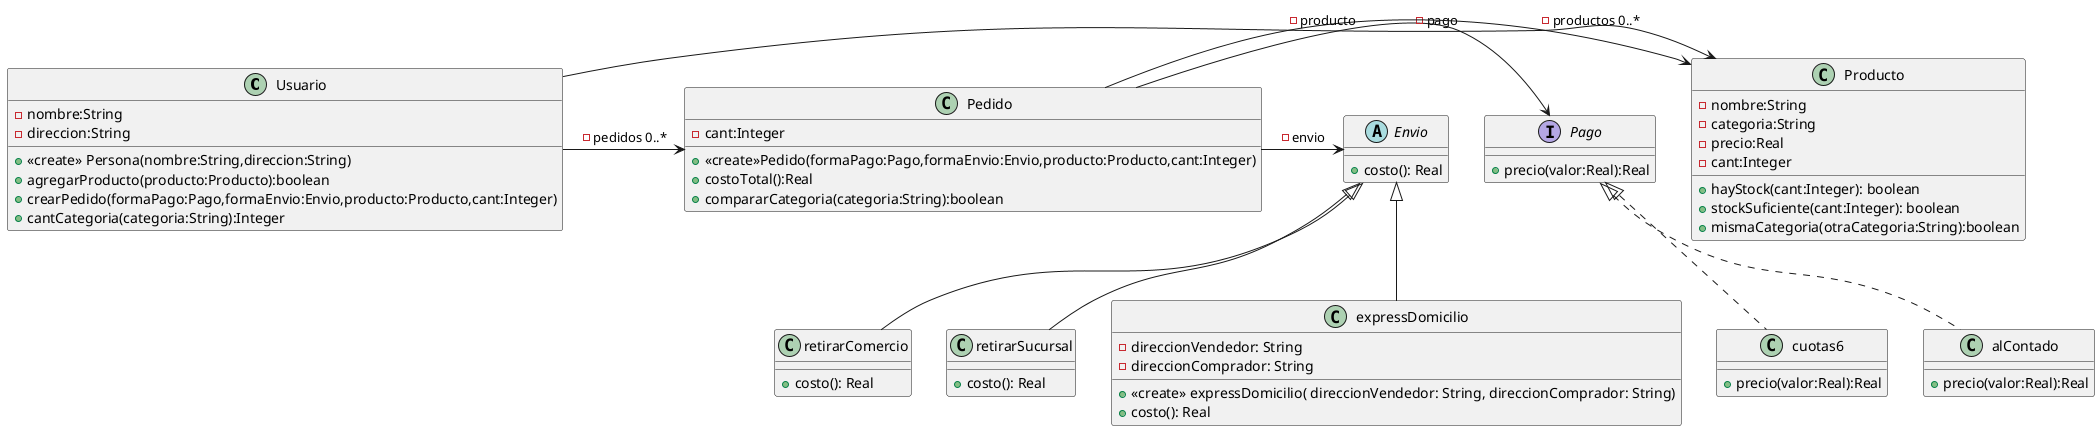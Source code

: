 
@startuml
class Usuario{
-nombre:String
-direccion:String
+<<create>> Persona(nombre:String,direccion:String)
+agregarProducto(producto:Producto):boolean
+crearPedido(formaPago:Pago,formaEnvio:Envio,producto:Producto,cant:Integer)
+cantCategoria(categoria:String):Integer
}
Usuario -> Pedido : -pedidos 0..*
Usuario -> Producto : -productos 0..*

abstract Envio{
+costo(): Real
}

interface Pago{
+precio(valor:Real):Real
}

class Pedido {
-cant:Integer
+<<create>>Pedido(formaPago:Pago,formaEnvio:Envio,producto:Producto,cant:Integer)
+costoTotal():Real
+compararCategoria(categoria:String):boolean
}
Pedido -> Pago : -pago
Pedido -> Envio : -envio
Pedido -> Producto : -producto

class Producto {
- nombre:String
- categoria:String
- precio:Real
- cant:Integer
+ hayStock(cant:Integer): boolean
+ stockSuficiente(cant:Integer): boolean
+ mismaCategoria(otraCategoria:String):boolean
}
class alContado implements Pago{
+precio(valor:Real):Real
}
class cuotas6 implements Pago{
+precio(valor:Real):Real
}
class retirarComercio extends Envio{
+costo(): Real
}
class retirarSucursal extends Envio{
+costo(): Real
}
class expressDomicilio extends Envio{
- direccionVendedor: String
- direccionComprador: String
+<<create>> expressDomicilio( direccionVendedor: String, direccionComprador: String)
+costo(): Real
}
@enduml



